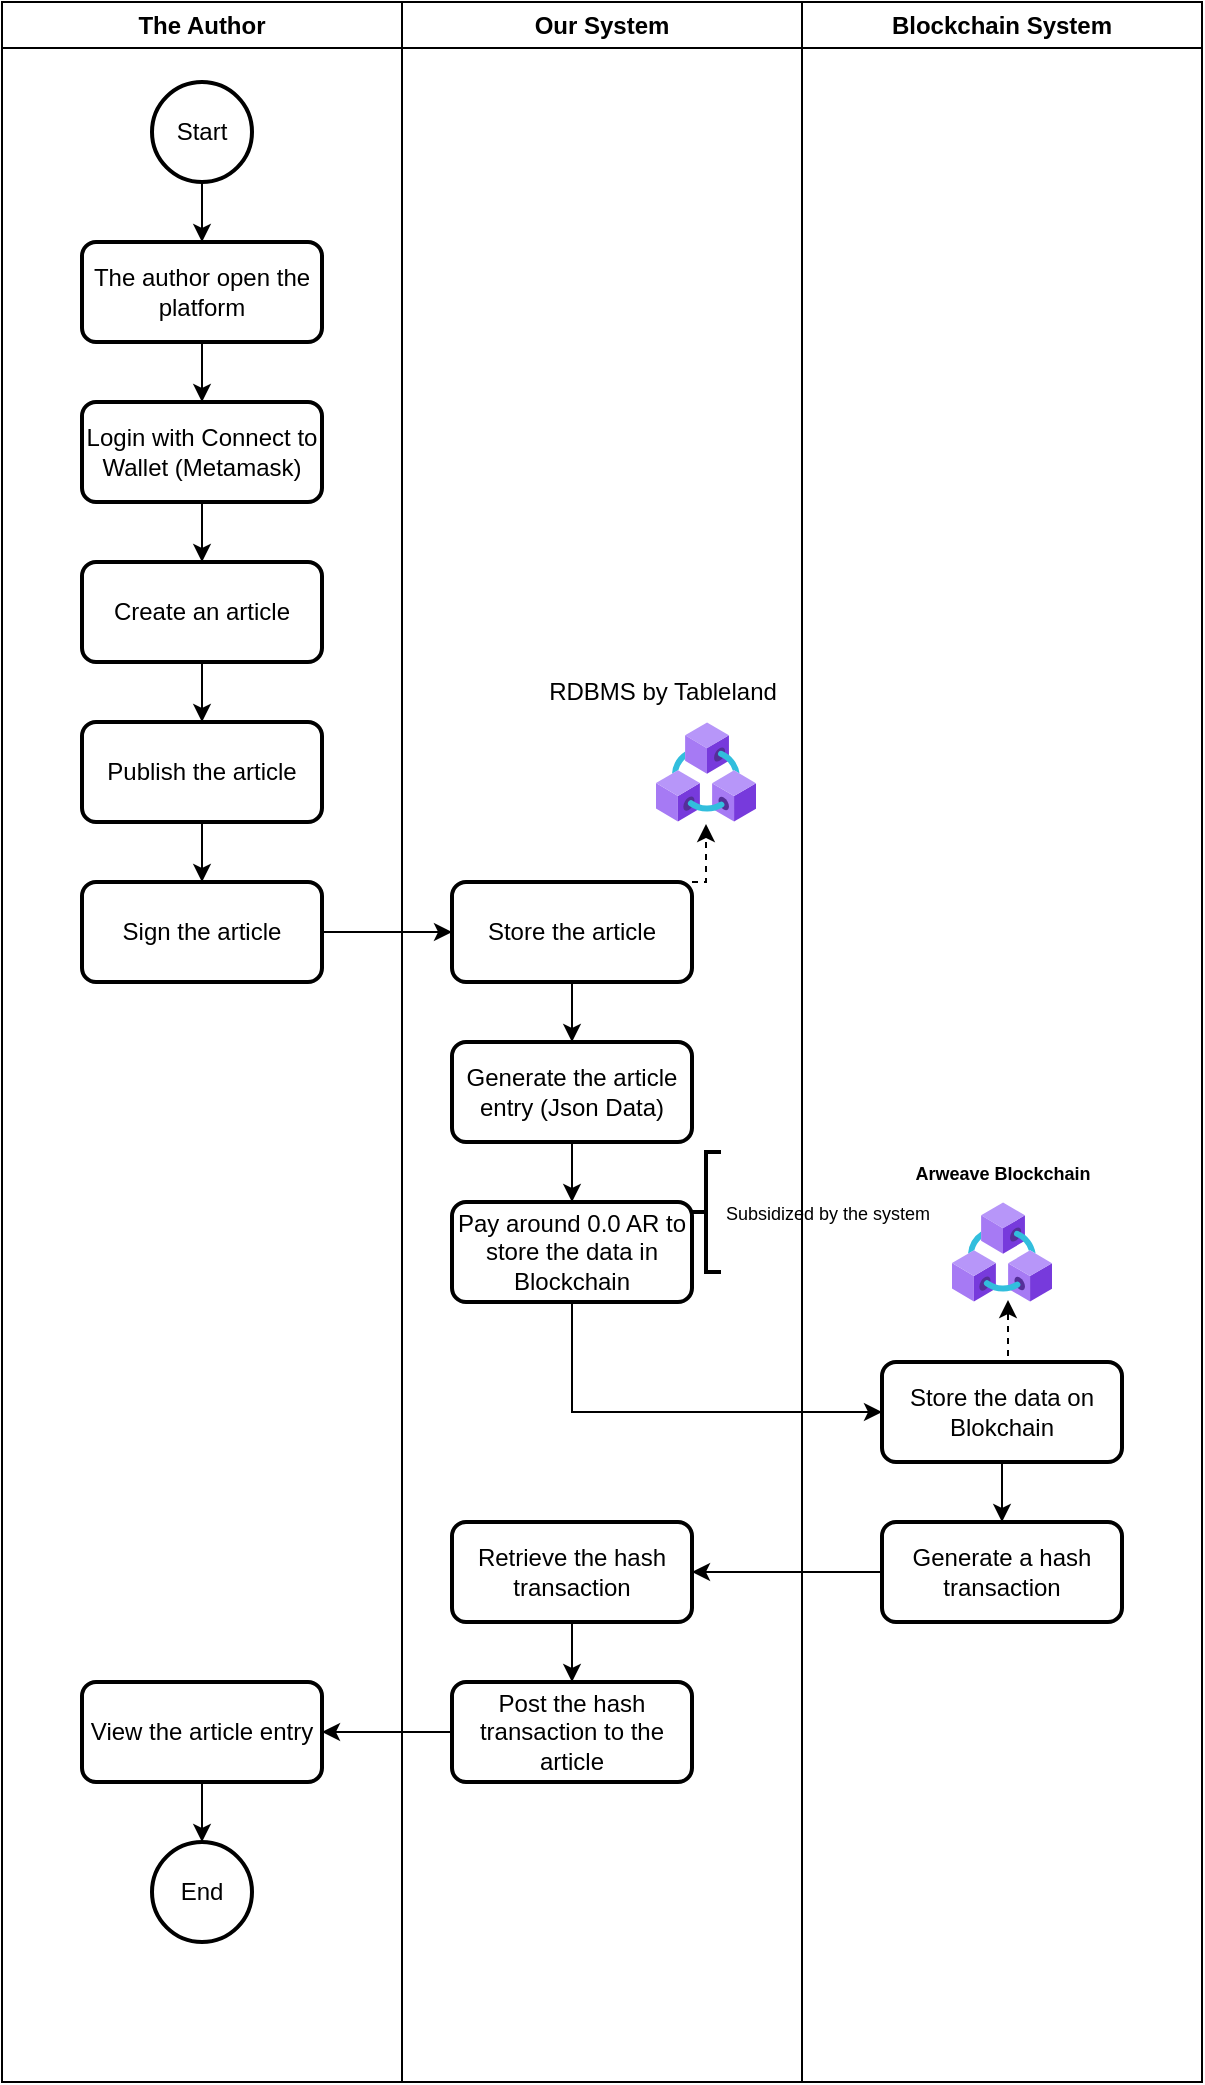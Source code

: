 <mxfile version="20.7.4" type="github">
  <diagram id="A-N_H2hhTLneZuX6YuYR" name="Page-1">
    <mxGraphModel dx="880" dy="444" grid="1" gridSize="10" guides="1" tooltips="1" connect="1" arrows="1" fold="1" page="1" pageScale="1" pageWidth="850" pageHeight="1100" math="0" shadow="0">
      <root>
        <mxCell id="0" />
        <mxCell id="1" parent="0" />
        <mxCell id="aRgtjxC-XMr0UuCk3uVI-1" value="The Author" style="swimlane;whiteSpace=wrap;html=1;" parent="1" vertex="1">
          <mxGeometry x="125" y="50" width="200" height="1040" as="geometry">
            <mxRectangle x="20" y="40" width="100" height="30" as="alternateBounds" />
          </mxGeometry>
        </mxCell>
        <mxCell id="aRgtjxC-XMr0UuCk3uVI-2" style="edgeStyle=orthogonalEdgeStyle;rounded=0;orthogonalLoop=1;jettySize=auto;html=1;exitX=0.5;exitY=1;exitDx=0;exitDy=0;exitPerimeter=0;entryX=0.5;entryY=0;entryDx=0;entryDy=0;" parent="aRgtjxC-XMr0UuCk3uVI-1" source="aRgtjxC-XMr0UuCk3uVI-3" target="aRgtjxC-XMr0UuCk3uVI-5" edge="1">
          <mxGeometry relative="1" as="geometry" />
        </mxCell>
        <mxCell id="aRgtjxC-XMr0UuCk3uVI-3" value="Start" style="strokeWidth=2;html=1;shape=mxgraph.flowchart.start_2;whiteSpace=wrap;" parent="aRgtjxC-XMr0UuCk3uVI-1" vertex="1">
          <mxGeometry x="75" y="40" width="50" height="50" as="geometry" />
        </mxCell>
        <mxCell id="aRgtjxC-XMr0UuCk3uVI-4" style="edgeStyle=orthogonalEdgeStyle;rounded=0;orthogonalLoop=1;jettySize=auto;html=1;exitX=0.5;exitY=1;exitDx=0;exitDy=0;entryX=0.5;entryY=0;entryDx=0;entryDy=0;" parent="aRgtjxC-XMr0UuCk3uVI-1" source="aRgtjxC-XMr0UuCk3uVI-5" target="aRgtjxC-XMr0UuCk3uVI-7" edge="1">
          <mxGeometry relative="1" as="geometry" />
        </mxCell>
        <mxCell id="aRgtjxC-XMr0UuCk3uVI-5" value="The author open the platform" style="rounded=1;whiteSpace=wrap;html=1;absoluteArcSize=1;arcSize=14;strokeWidth=2;" parent="aRgtjxC-XMr0UuCk3uVI-1" vertex="1">
          <mxGeometry x="40" y="120" width="120" height="50" as="geometry" />
        </mxCell>
        <mxCell id="aRgtjxC-XMr0UuCk3uVI-6" style="edgeStyle=orthogonalEdgeStyle;rounded=0;orthogonalLoop=1;jettySize=auto;html=1;exitX=0.5;exitY=1;exitDx=0;exitDy=0;entryX=0.5;entryY=0;entryDx=0;entryDy=0;" parent="aRgtjxC-XMr0UuCk3uVI-1" source="aRgtjxC-XMr0UuCk3uVI-7" target="aRgtjxC-XMr0UuCk3uVI-9" edge="1">
          <mxGeometry relative="1" as="geometry" />
        </mxCell>
        <mxCell id="aRgtjxC-XMr0UuCk3uVI-7" value="Login with Connect to Wallet (Metamask)" style="rounded=1;whiteSpace=wrap;html=1;absoluteArcSize=1;arcSize=14;strokeWidth=2;" parent="aRgtjxC-XMr0UuCk3uVI-1" vertex="1">
          <mxGeometry x="40" y="200" width="120" height="50" as="geometry" />
        </mxCell>
        <mxCell id="aRgtjxC-XMr0UuCk3uVI-8" style="edgeStyle=orthogonalEdgeStyle;rounded=0;orthogonalLoop=1;jettySize=auto;html=1;exitX=0.5;exitY=1;exitDx=0;exitDy=0;entryX=0.5;entryY=0;entryDx=0;entryDy=0;" parent="aRgtjxC-XMr0UuCk3uVI-1" source="aRgtjxC-XMr0UuCk3uVI-9" target="aRgtjxC-XMr0UuCk3uVI-11" edge="1">
          <mxGeometry relative="1" as="geometry" />
        </mxCell>
        <mxCell id="aRgtjxC-XMr0UuCk3uVI-9" value="Create an article" style="rounded=1;whiteSpace=wrap;html=1;absoluteArcSize=1;arcSize=14;strokeWidth=2;" parent="aRgtjxC-XMr0UuCk3uVI-1" vertex="1">
          <mxGeometry x="40" y="280" width="120" height="50" as="geometry" />
        </mxCell>
        <mxCell id="aRgtjxC-XMr0UuCk3uVI-10" style="edgeStyle=orthogonalEdgeStyle;rounded=0;orthogonalLoop=1;jettySize=auto;html=1;exitX=0.5;exitY=1;exitDx=0;exitDy=0;entryX=0.5;entryY=0;entryDx=0;entryDy=0;" parent="aRgtjxC-XMr0UuCk3uVI-1" source="aRgtjxC-XMr0UuCk3uVI-11" target="aRgtjxC-XMr0UuCk3uVI-12" edge="1">
          <mxGeometry relative="1" as="geometry" />
        </mxCell>
        <mxCell id="aRgtjxC-XMr0UuCk3uVI-11" value="Publish the article" style="rounded=1;whiteSpace=wrap;html=1;absoluteArcSize=1;arcSize=14;strokeWidth=2;" parent="aRgtjxC-XMr0UuCk3uVI-1" vertex="1">
          <mxGeometry x="40" y="360" width="120" height="50" as="geometry" />
        </mxCell>
        <mxCell id="aRgtjxC-XMr0UuCk3uVI-12" value="Sign the article" style="rounded=1;whiteSpace=wrap;html=1;absoluteArcSize=1;arcSize=14;strokeWidth=2;" parent="aRgtjxC-XMr0UuCk3uVI-1" vertex="1">
          <mxGeometry x="40" y="440" width="120" height="50" as="geometry" />
        </mxCell>
        <mxCell id="aRgtjxC-XMr0UuCk3uVI-13" style="edgeStyle=orthogonalEdgeStyle;rounded=0;orthogonalLoop=1;jettySize=auto;html=1;exitX=0.5;exitY=1;exitDx=0;exitDy=0;entryX=0.5;entryY=0;entryDx=0;entryDy=0;entryPerimeter=0;fontSize=9;" parent="aRgtjxC-XMr0UuCk3uVI-1" source="aRgtjxC-XMr0UuCk3uVI-14" target="aRgtjxC-XMr0UuCk3uVI-15" edge="1">
          <mxGeometry relative="1" as="geometry" />
        </mxCell>
        <mxCell id="aRgtjxC-XMr0UuCk3uVI-14" value="View the article entry" style="rounded=1;whiteSpace=wrap;html=1;absoluteArcSize=1;arcSize=14;strokeWidth=2;" parent="aRgtjxC-XMr0UuCk3uVI-1" vertex="1">
          <mxGeometry x="40" y="840" width="120" height="50" as="geometry" />
        </mxCell>
        <mxCell id="aRgtjxC-XMr0UuCk3uVI-15" value="End" style="strokeWidth=2;html=1;shape=mxgraph.flowchart.start_2;whiteSpace=wrap;" parent="aRgtjxC-XMr0UuCk3uVI-1" vertex="1">
          <mxGeometry x="75" y="920" width="50" height="50" as="geometry" />
        </mxCell>
        <mxCell id="aRgtjxC-XMr0UuCk3uVI-16" value="Our System" style="swimlane;whiteSpace=wrap;html=1;" parent="1" vertex="1">
          <mxGeometry x="325" y="50" width="200" height="1040" as="geometry" />
        </mxCell>
        <mxCell id="aRgtjxC-XMr0UuCk3uVI-18" style="edgeStyle=orthogonalEdgeStyle;rounded=0;orthogonalLoop=1;jettySize=auto;html=1;exitX=0.5;exitY=1;exitDx=0;exitDy=0;entryX=0.5;entryY=0;entryDx=0;entryDy=0;" parent="aRgtjxC-XMr0UuCk3uVI-16" source="aRgtjxC-XMr0UuCk3uVI-19" target="aRgtjxC-XMr0UuCk3uVI-23" edge="1">
          <mxGeometry relative="1" as="geometry" />
        </mxCell>
        <mxCell id="ybuCih2673T1gLkviC2H-2" style="edgeStyle=orthogonalEdgeStyle;rounded=0;orthogonalLoop=1;jettySize=auto;html=1;exitX=1;exitY=0;exitDx=0;exitDy=0;entryX=0.5;entryY=1.02;entryDx=0;entryDy=0;entryPerimeter=0;dashed=1;" edge="1" parent="aRgtjxC-XMr0UuCk3uVI-16" source="aRgtjxC-XMr0UuCk3uVI-19" target="ybuCih2673T1gLkviC2H-1">
          <mxGeometry relative="1" as="geometry" />
        </mxCell>
        <mxCell id="aRgtjxC-XMr0UuCk3uVI-19" value="Store the article" style="rounded=1;whiteSpace=wrap;html=1;absoluteArcSize=1;arcSize=14;strokeWidth=2;" parent="aRgtjxC-XMr0UuCk3uVI-16" vertex="1">
          <mxGeometry x="25" y="440" width="120" height="50" as="geometry" />
        </mxCell>
        <mxCell id="aRgtjxC-XMr0UuCk3uVI-22" style="edgeStyle=orthogonalEdgeStyle;rounded=0;orthogonalLoop=1;jettySize=auto;html=1;exitX=0.5;exitY=1;exitDx=0;exitDy=0;entryX=0.5;entryY=0;entryDx=0;entryDy=0;" parent="aRgtjxC-XMr0UuCk3uVI-16" source="aRgtjxC-XMr0UuCk3uVI-23" target="aRgtjxC-XMr0UuCk3uVI-24" edge="1">
          <mxGeometry relative="1" as="geometry" />
        </mxCell>
        <mxCell id="aRgtjxC-XMr0UuCk3uVI-23" value="Generate the article entry (Json Data)" style="rounded=1;whiteSpace=wrap;html=1;absoluteArcSize=1;arcSize=14;strokeWidth=2;" parent="aRgtjxC-XMr0UuCk3uVI-16" vertex="1">
          <mxGeometry x="25" y="520" width="120" height="50" as="geometry" />
        </mxCell>
        <mxCell id="aRgtjxC-XMr0UuCk3uVI-24" value="Pay around 0.0 AR to store the data in Blockchain" style="rounded=1;whiteSpace=wrap;html=1;absoluteArcSize=1;arcSize=14;strokeWidth=2;" parent="aRgtjxC-XMr0UuCk3uVI-16" vertex="1">
          <mxGeometry x="25" y="600" width="120" height="50" as="geometry" />
        </mxCell>
        <mxCell id="aRgtjxC-XMr0UuCk3uVI-25" value="&lt;font style=&quot;font-size: 9px;&quot;&gt;Subsidized by the system&lt;/font&gt;" style="strokeWidth=2;html=1;shape=mxgraph.flowchart.annotation_2;align=left;labelPosition=right;pointerEvents=1;rotation=0;" parent="aRgtjxC-XMr0UuCk3uVI-16" vertex="1">
          <mxGeometry x="144.5" y="575" width="15" height="60" as="geometry" />
        </mxCell>
        <mxCell id="aRgtjxC-XMr0UuCk3uVI-26" style="edgeStyle=orthogonalEdgeStyle;rounded=0;orthogonalLoop=1;jettySize=auto;html=1;exitX=0.5;exitY=1;exitDx=0;exitDy=0;entryX=0.5;entryY=0;entryDx=0;entryDy=0;fontSize=9;" parent="aRgtjxC-XMr0UuCk3uVI-16" source="aRgtjxC-XMr0UuCk3uVI-27" target="aRgtjxC-XMr0UuCk3uVI-28" edge="1">
          <mxGeometry relative="1" as="geometry" />
        </mxCell>
        <mxCell id="aRgtjxC-XMr0UuCk3uVI-27" value="Retrieve the hash transaction" style="rounded=1;whiteSpace=wrap;html=1;absoluteArcSize=1;arcSize=14;strokeWidth=2;" parent="aRgtjxC-XMr0UuCk3uVI-16" vertex="1">
          <mxGeometry x="25" y="760" width="120" height="50" as="geometry" />
        </mxCell>
        <mxCell id="aRgtjxC-XMr0UuCk3uVI-28" value="Post the hash transaction to the article" style="rounded=1;whiteSpace=wrap;html=1;absoluteArcSize=1;arcSize=14;strokeWidth=2;" parent="aRgtjxC-XMr0UuCk3uVI-16" vertex="1">
          <mxGeometry x="25" y="840" width="120" height="50" as="geometry" />
        </mxCell>
        <mxCell id="ybuCih2673T1gLkviC2H-1" value="" style="aspect=fixed;html=1;points=[];align=center;image;fontSize=12;image=img/lib/azure2/blockchain/Azure_Blockchain_Service.svg;" vertex="1" parent="aRgtjxC-XMr0UuCk3uVI-16">
          <mxGeometry x="127" y="360" width="50" height="50" as="geometry" />
        </mxCell>
        <mxCell id="aRgtjxC-XMr0UuCk3uVI-21" value="RDBMS by Tableland" style="text;html=1;align=center;verticalAlign=middle;resizable=0;points=[];autosize=1;strokeColor=none;fillColor=none;" parent="aRgtjxC-XMr0UuCk3uVI-16" vertex="1">
          <mxGeometry x="60" y="330" width="140" height="30" as="geometry" />
        </mxCell>
        <mxCell id="aRgtjxC-XMr0UuCk3uVI-29" value="Blockchain System" style="swimlane;whiteSpace=wrap;html=1;" parent="1" vertex="1">
          <mxGeometry x="525" y="50" width="200" height="1040" as="geometry" />
        </mxCell>
        <mxCell id="aRgtjxC-XMr0UuCk3uVI-30" style="edgeStyle=orthogonalEdgeStyle;rounded=0;orthogonalLoop=1;jettySize=auto;html=1;exitX=0.5;exitY=0;exitDx=0;exitDy=0;entryX=0.56;entryY=0.98;entryDx=0;entryDy=0;entryPerimeter=0;dashed=1;" parent="aRgtjxC-XMr0UuCk3uVI-29" source="aRgtjxC-XMr0UuCk3uVI-32" target="aRgtjxC-XMr0UuCk3uVI-33" edge="1">
          <mxGeometry relative="1" as="geometry" />
        </mxCell>
        <mxCell id="aRgtjxC-XMr0UuCk3uVI-31" style="edgeStyle=orthogonalEdgeStyle;rounded=0;orthogonalLoop=1;jettySize=auto;html=1;exitX=0.5;exitY=1;exitDx=0;exitDy=0;entryX=0.5;entryY=0;entryDx=0;entryDy=0;fontSize=8;" parent="aRgtjxC-XMr0UuCk3uVI-29" source="aRgtjxC-XMr0UuCk3uVI-32" target="aRgtjxC-XMr0UuCk3uVI-35" edge="1">
          <mxGeometry relative="1" as="geometry" />
        </mxCell>
        <mxCell id="aRgtjxC-XMr0UuCk3uVI-32" value="Store the data on Blokchain" style="rounded=1;whiteSpace=wrap;html=1;absoluteArcSize=1;arcSize=14;strokeWidth=2;" parent="aRgtjxC-XMr0UuCk3uVI-29" vertex="1">
          <mxGeometry x="40" y="680" width="120" height="50" as="geometry" />
        </mxCell>
        <mxCell id="aRgtjxC-XMr0UuCk3uVI-33" value="" style="aspect=fixed;html=1;points=[];align=center;image;fontSize=12;image=img/lib/azure2/blockchain/Azure_Blockchain_Service.svg;" parent="aRgtjxC-XMr0UuCk3uVI-29" vertex="1">
          <mxGeometry x="75" y="600" width="50" height="50" as="geometry" />
        </mxCell>
        <mxCell id="aRgtjxC-XMr0UuCk3uVI-34" value="&lt;font style=&quot;font-size: 9px;&quot;&gt;&lt;b&gt;Arweave Blockchain&lt;/b&gt;&lt;/font&gt;" style="text;html=1;align=center;verticalAlign=middle;resizable=0;points=[];autosize=1;strokeColor=none;fillColor=none;" parent="aRgtjxC-XMr0UuCk3uVI-29" vertex="1">
          <mxGeometry x="45" y="570" width="110" height="30" as="geometry" />
        </mxCell>
        <mxCell id="aRgtjxC-XMr0UuCk3uVI-35" value="Generate a hash transaction" style="rounded=1;whiteSpace=wrap;html=1;absoluteArcSize=1;arcSize=14;strokeWidth=2;" parent="aRgtjxC-XMr0UuCk3uVI-29" vertex="1">
          <mxGeometry x="40" y="760" width="120" height="50" as="geometry" />
        </mxCell>
        <mxCell id="aRgtjxC-XMr0UuCk3uVI-36" style="edgeStyle=orthogonalEdgeStyle;rounded=0;orthogonalLoop=1;jettySize=auto;html=1;exitX=1;exitY=0.5;exitDx=0;exitDy=0;entryX=0;entryY=0.5;entryDx=0;entryDy=0;" parent="1" source="aRgtjxC-XMr0UuCk3uVI-12" target="aRgtjxC-XMr0UuCk3uVI-19" edge="1">
          <mxGeometry relative="1" as="geometry" />
        </mxCell>
        <mxCell id="aRgtjxC-XMr0UuCk3uVI-37" style="edgeStyle=orthogonalEdgeStyle;rounded=0;orthogonalLoop=1;jettySize=auto;html=1;exitX=0.5;exitY=1;exitDx=0;exitDy=0;entryX=0;entryY=0.5;entryDx=0;entryDy=0;fontSize=8;" parent="1" source="aRgtjxC-XMr0UuCk3uVI-24" target="aRgtjxC-XMr0UuCk3uVI-32" edge="1">
          <mxGeometry relative="1" as="geometry" />
        </mxCell>
        <mxCell id="aRgtjxC-XMr0UuCk3uVI-38" style="edgeStyle=orthogonalEdgeStyle;rounded=0;orthogonalLoop=1;jettySize=auto;html=1;exitX=0;exitY=0.5;exitDx=0;exitDy=0;entryX=1;entryY=0.5;entryDx=0;entryDy=0;fontSize=8;" parent="1" source="aRgtjxC-XMr0UuCk3uVI-35" target="aRgtjxC-XMr0UuCk3uVI-27" edge="1">
          <mxGeometry relative="1" as="geometry" />
        </mxCell>
        <mxCell id="aRgtjxC-XMr0UuCk3uVI-39" style="edgeStyle=orthogonalEdgeStyle;rounded=0;orthogonalLoop=1;jettySize=auto;html=1;exitX=0;exitY=0.5;exitDx=0;exitDy=0;entryX=1;entryY=0.5;entryDx=0;entryDy=0;fontSize=9;" parent="1" source="aRgtjxC-XMr0UuCk3uVI-28" target="aRgtjxC-XMr0UuCk3uVI-14" edge="1">
          <mxGeometry relative="1" as="geometry" />
        </mxCell>
      </root>
    </mxGraphModel>
  </diagram>
</mxfile>
